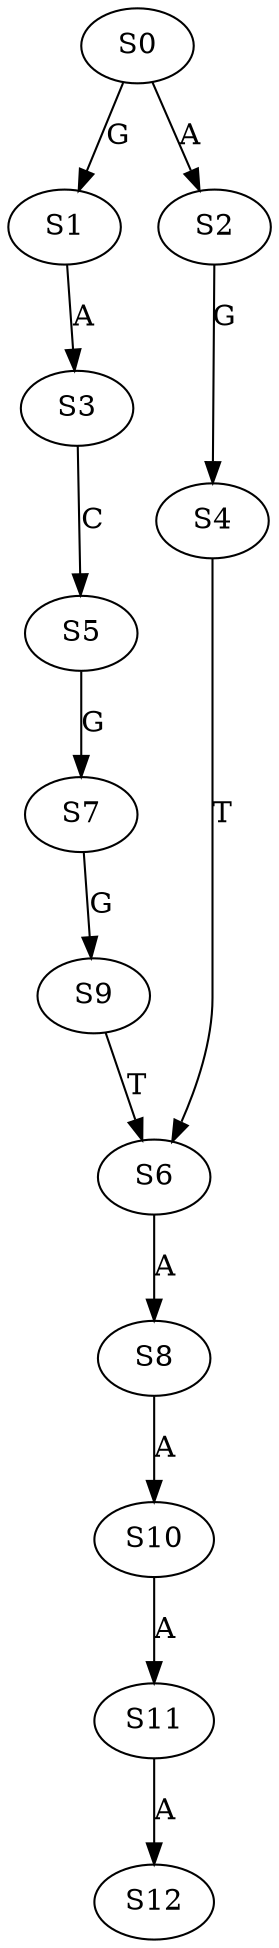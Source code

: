 strict digraph  {
	S0 -> S1 [ label = G ];
	S0 -> S2 [ label = A ];
	S1 -> S3 [ label = A ];
	S2 -> S4 [ label = G ];
	S3 -> S5 [ label = C ];
	S4 -> S6 [ label = T ];
	S5 -> S7 [ label = G ];
	S6 -> S8 [ label = A ];
	S7 -> S9 [ label = G ];
	S8 -> S10 [ label = A ];
	S9 -> S6 [ label = T ];
	S10 -> S11 [ label = A ];
	S11 -> S12 [ label = A ];
}
